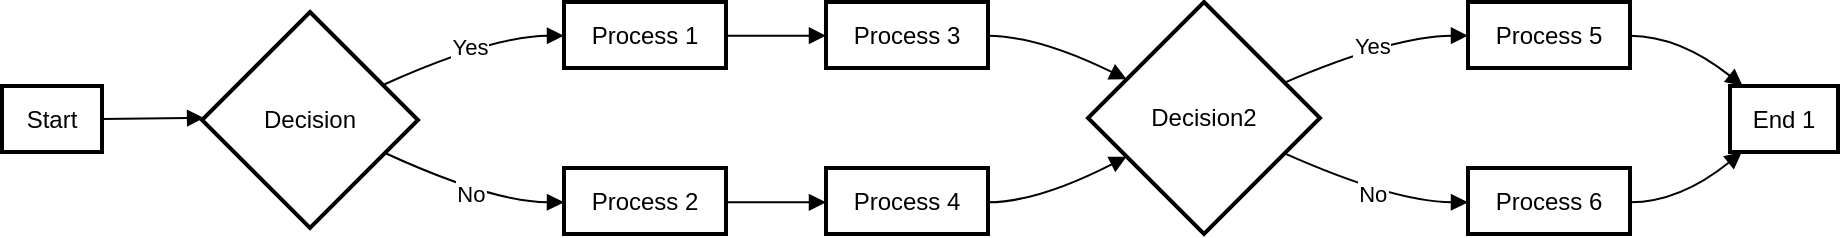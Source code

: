 <mxfile version="24.7.12">
  <diagram name="Page-1" id="NN19Z675GBSfLaAEATiO">
    <mxGraphModel>
      <root>
        <mxCell id="0" />
        <mxCell id="1" parent="0" />
        <mxCell id="2" value="Start" style="whiteSpace=wrap;strokeWidth=2;" vertex="1" parent="1">
          <mxGeometry y="42" width="50" height="33" as="geometry" />
        </mxCell>
        <mxCell id="3" value="Decision" style="rhombus;strokeWidth=2;whiteSpace=wrap;" vertex="1" parent="1">
          <mxGeometry x="100" y="5" width="108" height="108" as="geometry" />
        </mxCell>
        <mxCell id="4" value="Process 1" style="whiteSpace=wrap;strokeWidth=2;" vertex="1" parent="1">
          <mxGeometry x="281" width="81" height="33" as="geometry" />
        </mxCell>
        <mxCell id="5" value="Process 2" style="whiteSpace=wrap;strokeWidth=2;" vertex="1" parent="1">
          <mxGeometry x="281" y="83" width="81" height="33" as="geometry" />
        </mxCell>
        <mxCell id="6" value="Process 3" style="whiteSpace=wrap;strokeWidth=2;" vertex="1" parent="1">
          <mxGeometry x="412" width="81" height="33" as="geometry" />
        </mxCell>
        <mxCell id="7" value="Process 4" style="whiteSpace=wrap;strokeWidth=2;" vertex="1" parent="1">
          <mxGeometry x="412" y="83" width="81" height="33" as="geometry" />
        </mxCell>
        <mxCell id="8" value="Decision2" style="rhombus;strokeWidth=2;whiteSpace=wrap;" vertex="1" parent="1">
          <mxGeometry x="543" width="116" height="116" as="geometry" />
        </mxCell>
        <mxCell id="9" value="Process 5" style="whiteSpace=wrap;strokeWidth=2;" vertex="1" parent="1">
          <mxGeometry x="733" width="81" height="33" as="geometry" />
        </mxCell>
        <mxCell id="10" value="Process 6" style="whiteSpace=wrap;strokeWidth=2;" vertex="1" parent="1">
          <mxGeometry x="733" y="83" width="81" height="33" as="geometry" />
        </mxCell>
        <mxCell id="11" value="End 1" style="whiteSpace=wrap;strokeWidth=2;" vertex="1" parent="1">
          <mxGeometry x="864" y="42" width="54" height="33" as="geometry" />
        </mxCell>
        <mxCell id="12" value="" style="curved=1;startArrow=none;endArrow=block;exitX=1;exitY=0.5;entryX=0;entryY=0.49;" edge="1" parent="1" source="2" target="3">
          <mxGeometry relative="1" as="geometry">
            <Array as="points" />
          </mxGeometry>
        </mxCell>
        <mxCell id="13" value="Yes" style="curved=1;startArrow=none;endArrow=block;exitX=1;exitY=0.26;entryX=0;entryY=0.51;" edge="1" parent="1" source="3" target="4">
          <mxGeometry relative="1" as="geometry">
            <Array as="points">
              <mxPoint x="245" y="17" />
            </Array>
          </mxGeometry>
        </mxCell>
        <mxCell id="14" value="No" style="curved=1;startArrow=none;endArrow=block;exitX=1;exitY=0.72;entryX=0;entryY=0.52;" edge="1" parent="1" source="3" target="5">
          <mxGeometry relative="1" as="geometry">
            <Array as="points">
              <mxPoint x="245" y="100" />
            </Array>
          </mxGeometry>
        </mxCell>
        <mxCell id="15" value="" style="curved=1;startArrow=none;endArrow=block;exitX=1;exitY=0.51;entryX=0;entryY=0.51;" edge="1" parent="1" source="4" target="6">
          <mxGeometry relative="1" as="geometry">
            <Array as="points" />
          </mxGeometry>
        </mxCell>
        <mxCell id="16" value="" style="curved=1;startArrow=none;endArrow=block;exitX=1;exitY=0.52;entryX=0;entryY=0.52;" edge="1" parent="1" source="5" target="7">
          <mxGeometry relative="1" as="geometry">
            <Array as="points" />
          </mxGeometry>
        </mxCell>
        <mxCell id="17" value="" style="curved=1;startArrow=none;endArrow=block;exitX=1;exitY=0.51;entryX=0;entryY=0.25;" edge="1" parent="1" source="6" target="8">
          <mxGeometry relative="1" as="geometry">
            <Array as="points">
              <mxPoint x="518" y="17" />
            </Array>
          </mxGeometry>
        </mxCell>
        <mxCell id="18" value="" style="curved=1;startArrow=none;endArrow=block;exitX=1;exitY=0.52;entryX=0;entryY=0.75;" edge="1" parent="1" source="7" target="8">
          <mxGeometry relative="1" as="geometry">
            <Array as="points">
              <mxPoint x="518" y="100" />
            </Array>
          </mxGeometry>
        </mxCell>
        <mxCell id="19" value="Yes" style="curved=1;startArrow=none;endArrow=block;exitX=1;exitY=0.28;entryX=0;entryY=0.51;" edge="1" parent="1" source="8" target="9">
          <mxGeometry relative="1" as="geometry">
            <Array as="points">
              <mxPoint x="696" y="17" />
            </Array>
          </mxGeometry>
        </mxCell>
        <mxCell id="20" value="No" style="curved=1;startArrow=none;endArrow=block;exitX=1;exitY=0.72;entryX=0;entryY=0.52;" edge="1" parent="1" source="8" target="10">
          <mxGeometry relative="1" as="geometry">
            <Array as="points">
              <mxPoint x="696" y="100" />
            </Array>
          </mxGeometry>
        </mxCell>
        <mxCell id="21" value="" style="curved=1;startArrow=none;endArrow=block;exitX=1;exitY=0.51;entryX=0.11;entryY=-0.01;" edge="1" parent="1" source="9" target="11">
          <mxGeometry relative="1" as="geometry">
            <Array as="points">
              <mxPoint x="839" y="17" />
            </Array>
          </mxGeometry>
        </mxCell>
        <mxCell id="22" value="" style="curved=1;startArrow=none;endArrow=block;exitX=1;exitY=0.52;entryX=0.11;entryY=1;" edge="1" parent="1" source="10" target="11">
          <mxGeometry relative="1" as="geometry">
            <Array as="points">
              <mxPoint x="839" y="100" />
            </Array>
          </mxGeometry>
        </mxCell>
      </root>
    </mxGraphModel>
  </diagram>
</mxfile>
